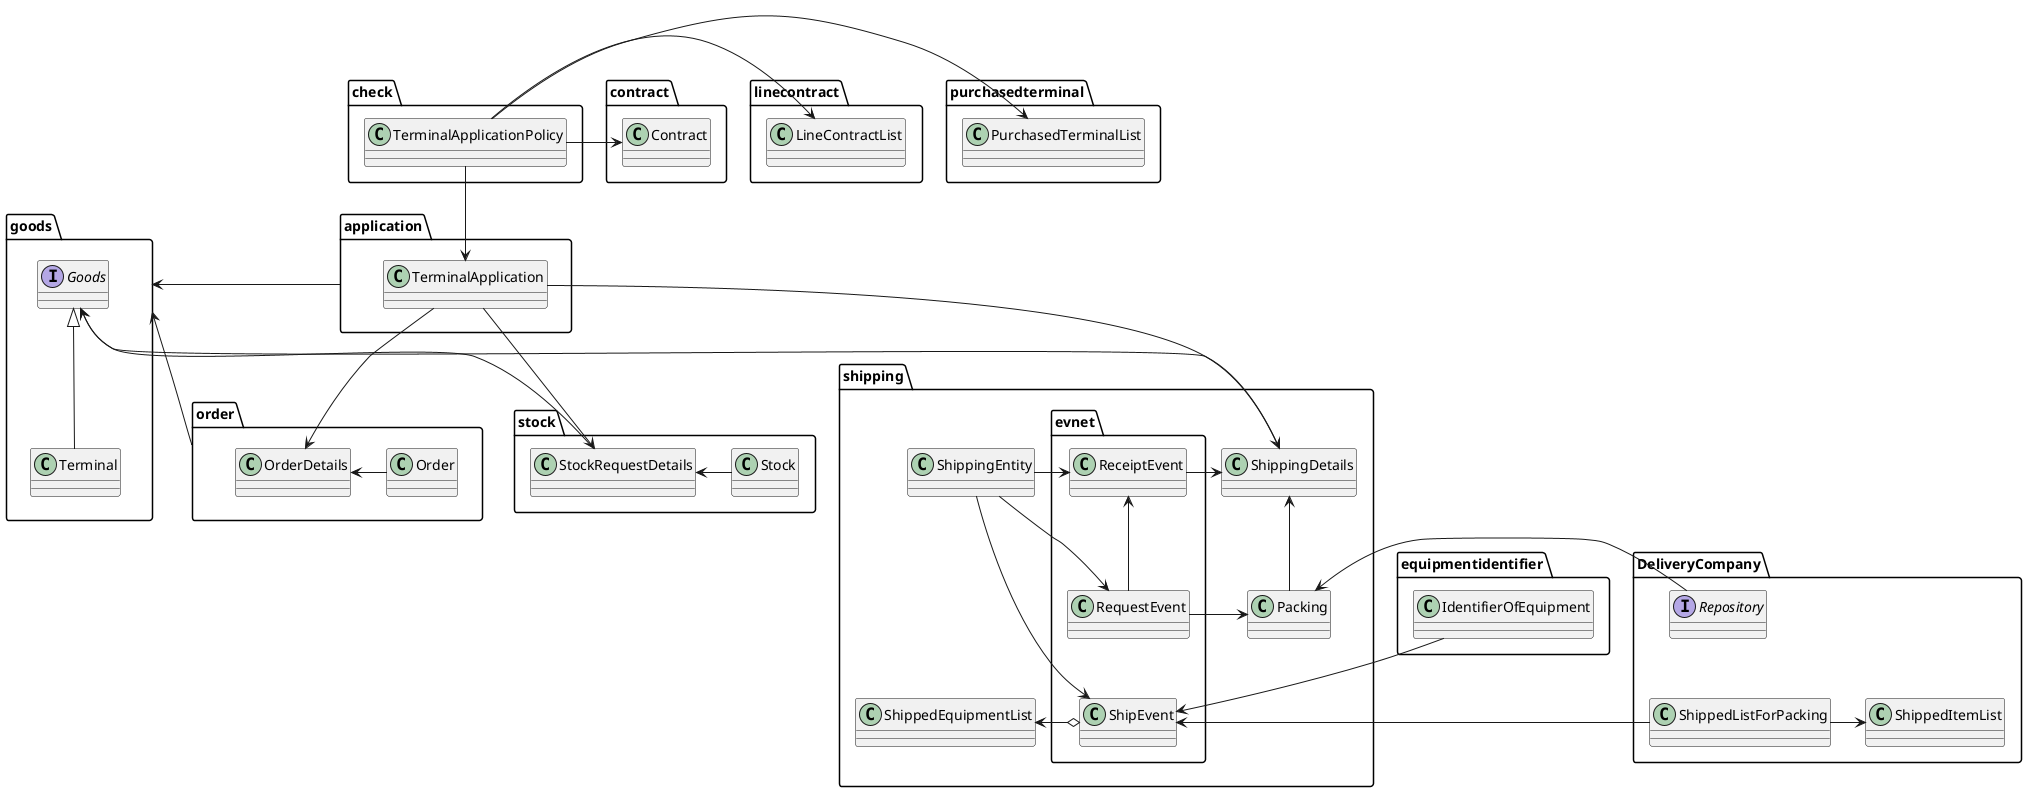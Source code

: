@startuml

package application{
class TerminalApplication
}
package order{
class Order
class OrderDetails

TerminalApplication -> OrderDetails
Order -l-> OrderDetails
}
package stock{
class Stock
class StockRequestDetails

TerminalApplication -> StockRequestDetails
Stock -l-> StockRequestDetails
}


package equipmentidentifier{
    class IdentifierOfEquipment
}


package DeliveryCompany{
class ShippedItemList
class ShippedListForPacking
Interface Repository

ShippedListForPacking -> ShippedItemList
ShippedListForPacking -[hidden]u-> Repository
}

package shipping{
    package evnet{
        class ReceiptEvent
        class RequestEvent
        class ShipEvent
    }

RequestEvent -u-> ReceiptEvent
ReceiptEvent -l-> ShippingDetails
RequestEvent -r-> Packing
Packing -u-> ShippingDetails
ShippingEntity -> ReceiptEvent
ShippingEntity -> RequestEvent
ShippingEntity -> ShipEvent
TerminalApplication -> ShippingDetails
ShipEvent o-> ShippedEquipmentList
IdentifierOfEquipment --> ShipEvent
ShippedListForPacking -l-> ShipEvent
ShipEvent -[hidden]u- RequestEvent
Repository -> Packing
}

package goods{
interface Goods
class Terminal
Goods <|-- Terminal

StockRequestDetails -u-> Goods
}
package contract{}
package linecontract{
class LineContractList
}
package purchasedterminal{
class PurchasedTerminalList
}
package check{
class TerminalApplicationPolicy
TerminalApplicationPolicy -d-> TerminalApplication
}


application -> goods
TerminalApplicationPolicy -r-> contract.Contract
TerminalApplicationPolicy -r-> LineContractList
TerminalApplicationPolicy -r-> PurchasedTerminalList

order -u-> goods
ShippingDetails -u-> Goods

@enduml